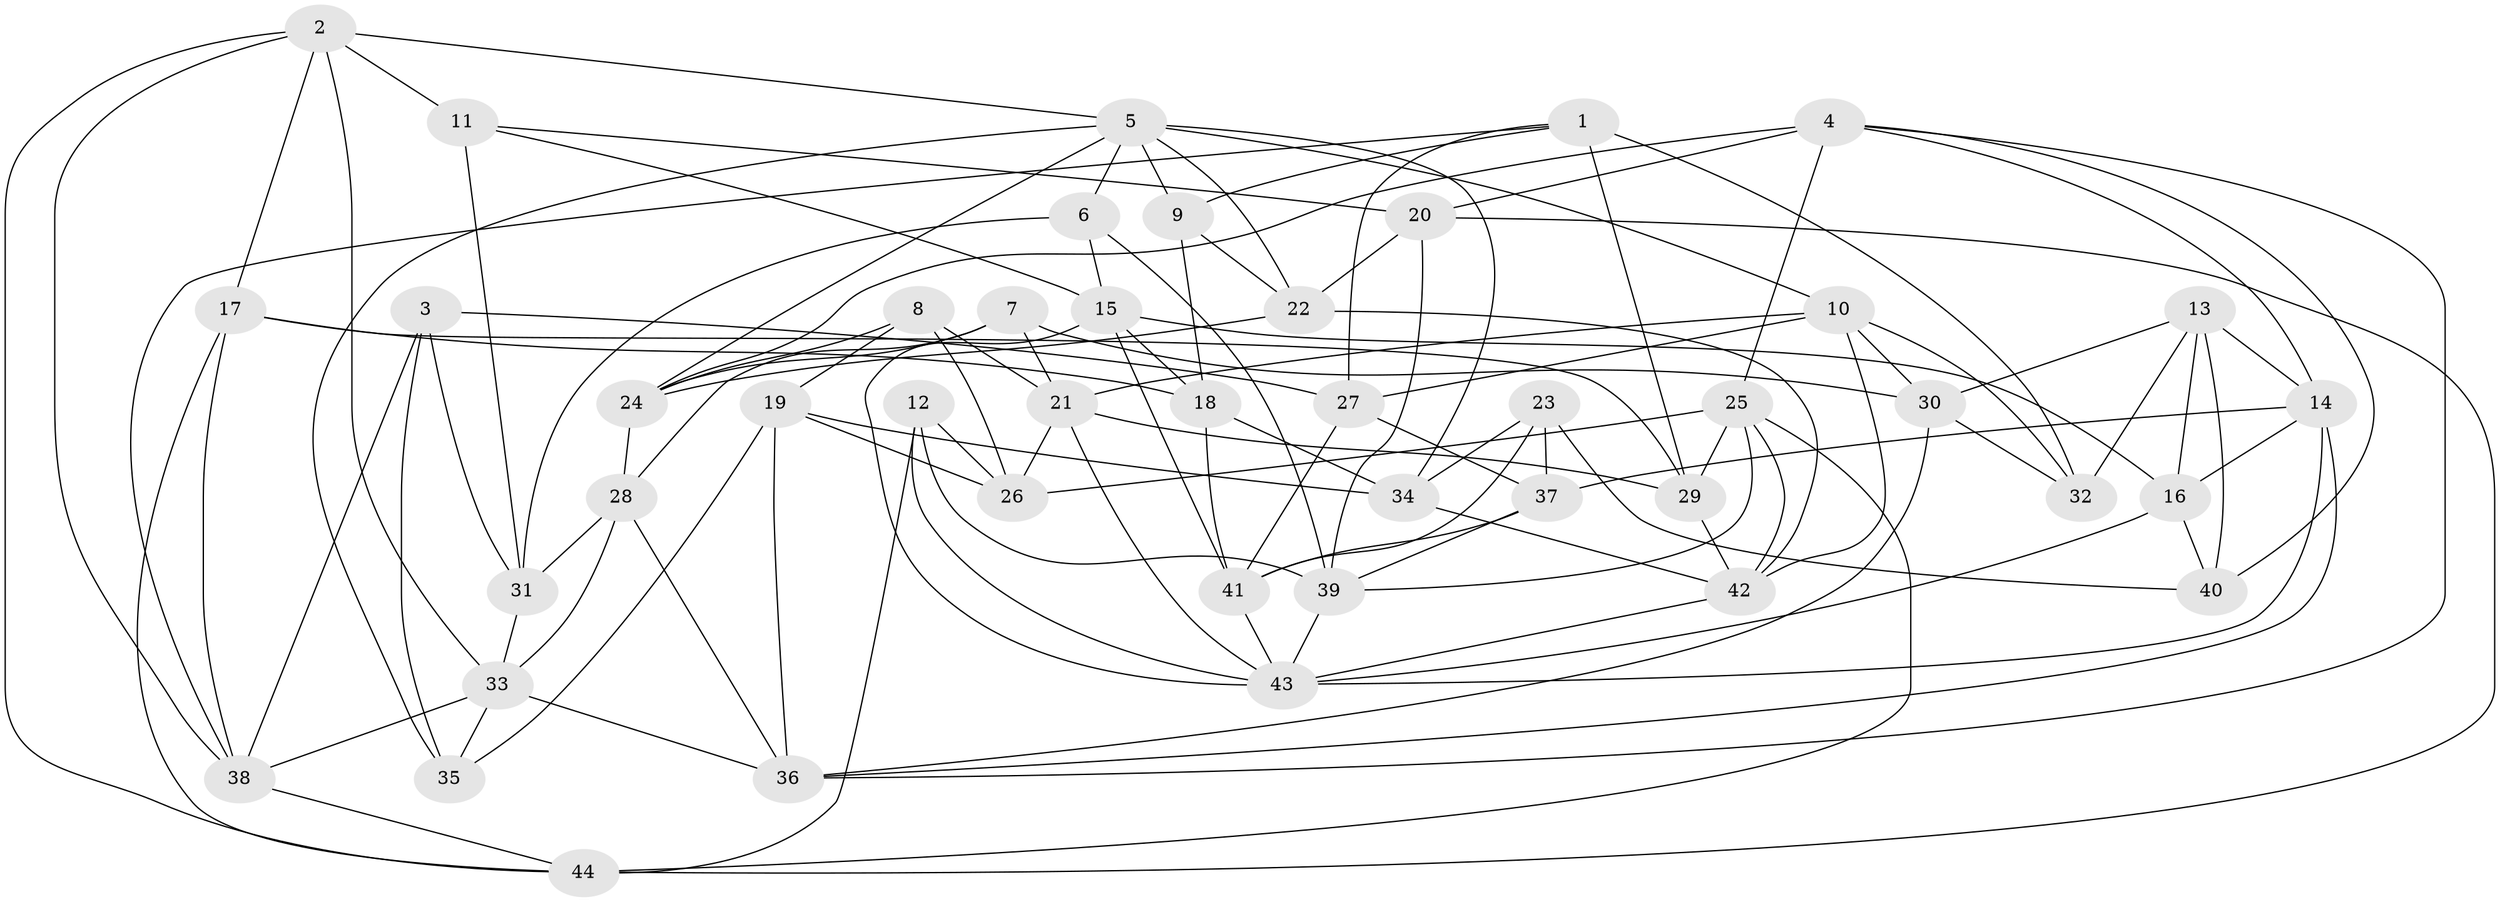 // original degree distribution, {4: 1.0}
// Generated by graph-tools (version 1.1) at 2025/38/03/04/25 23:38:15]
// undirected, 44 vertices, 115 edges
graph export_dot {
  node [color=gray90,style=filled];
  1;
  2;
  3;
  4;
  5;
  6;
  7;
  8;
  9;
  10;
  11;
  12;
  13;
  14;
  15;
  16;
  17;
  18;
  19;
  20;
  21;
  22;
  23;
  24;
  25;
  26;
  27;
  28;
  29;
  30;
  31;
  32;
  33;
  34;
  35;
  36;
  37;
  38;
  39;
  40;
  41;
  42;
  43;
  44;
  1 -- 9 [weight=1.0];
  1 -- 27 [weight=1.0];
  1 -- 29 [weight=2.0];
  1 -- 32 [weight=1.0];
  1 -- 38 [weight=1.0];
  2 -- 5 [weight=1.0];
  2 -- 11 [weight=1.0];
  2 -- 17 [weight=1.0];
  2 -- 33 [weight=1.0];
  2 -- 38 [weight=1.0];
  2 -- 44 [weight=1.0];
  3 -- 27 [weight=1.0];
  3 -- 31 [weight=2.0];
  3 -- 35 [weight=2.0];
  3 -- 38 [weight=1.0];
  4 -- 14 [weight=1.0];
  4 -- 20 [weight=1.0];
  4 -- 24 [weight=1.0];
  4 -- 25 [weight=1.0];
  4 -- 36 [weight=1.0];
  4 -- 40 [weight=1.0];
  5 -- 6 [weight=1.0];
  5 -- 9 [weight=1.0];
  5 -- 10 [weight=1.0];
  5 -- 22 [weight=1.0];
  5 -- 24 [weight=1.0];
  5 -- 34 [weight=1.0];
  5 -- 35 [weight=1.0];
  6 -- 15 [weight=1.0];
  6 -- 31 [weight=1.0];
  6 -- 39 [weight=1.0];
  7 -- 21 [weight=1.0];
  7 -- 24 [weight=1.0];
  7 -- 28 [weight=2.0];
  7 -- 30 [weight=2.0];
  8 -- 19 [weight=1.0];
  8 -- 21 [weight=1.0];
  8 -- 24 [weight=1.0];
  8 -- 26 [weight=1.0];
  9 -- 18 [weight=1.0];
  9 -- 22 [weight=1.0];
  10 -- 21 [weight=1.0];
  10 -- 27 [weight=1.0];
  10 -- 30 [weight=1.0];
  10 -- 32 [weight=1.0];
  10 -- 42 [weight=1.0];
  11 -- 15 [weight=1.0];
  11 -- 20 [weight=1.0];
  11 -- 31 [weight=1.0];
  12 -- 26 [weight=2.0];
  12 -- 39 [weight=2.0];
  12 -- 43 [weight=1.0];
  12 -- 44 [weight=1.0];
  13 -- 14 [weight=1.0];
  13 -- 16 [weight=2.0];
  13 -- 30 [weight=1.0];
  13 -- 32 [weight=1.0];
  13 -- 40 [weight=1.0];
  14 -- 16 [weight=1.0];
  14 -- 36 [weight=1.0];
  14 -- 37 [weight=1.0];
  14 -- 43 [weight=1.0];
  15 -- 16 [weight=1.0];
  15 -- 18 [weight=1.0];
  15 -- 41 [weight=1.0];
  15 -- 43 [weight=1.0];
  16 -- 40 [weight=1.0];
  16 -- 43 [weight=1.0];
  17 -- 18 [weight=2.0];
  17 -- 29 [weight=1.0];
  17 -- 38 [weight=1.0];
  17 -- 44 [weight=1.0];
  18 -- 34 [weight=1.0];
  18 -- 41 [weight=1.0];
  19 -- 26 [weight=1.0];
  19 -- 34 [weight=1.0];
  19 -- 35 [weight=2.0];
  19 -- 36 [weight=1.0];
  20 -- 22 [weight=2.0];
  20 -- 39 [weight=1.0];
  20 -- 44 [weight=1.0];
  21 -- 26 [weight=1.0];
  21 -- 29 [weight=1.0];
  21 -- 43 [weight=1.0];
  22 -- 24 [weight=1.0];
  22 -- 42 [weight=1.0];
  23 -- 34 [weight=2.0];
  23 -- 37 [weight=2.0];
  23 -- 40 [weight=1.0];
  23 -- 41 [weight=1.0];
  24 -- 28 [weight=1.0];
  25 -- 26 [weight=1.0];
  25 -- 29 [weight=1.0];
  25 -- 39 [weight=1.0];
  25 -- 42 [weight=1.0];
  25 -- 44 [weight=1.0];
  27 -- 37 [weight=2.0];
  27 -- 41 [weight=1.0];
  28 -- 31 [weight=1.0];
  28 -- 33 [weight=1.0];
  28 -- 36 [weight=1.0];
  29 -- 42 [weight=1.0];
  30 -- 32 [weight=1.0];
  30 -- 36 [weight=1.0];
  31 -- 33 [weight=1.0];
  33 -- 35 [weight=1.0];
  33 -- 36 [weight=1.0];
  33 -- 38 [weight=1.0];
  34 -- 42 [weight=1.0];
  37 -- 39 [weight=2.0];
  37 -- 41 [weight=1.0];
  38 -- 44 [weight=1.0];
  39 -- 43 [weight=1.0];
  41 -- 43 [weight=1.0];
  42 -- 43 [weight=1.0];
}

